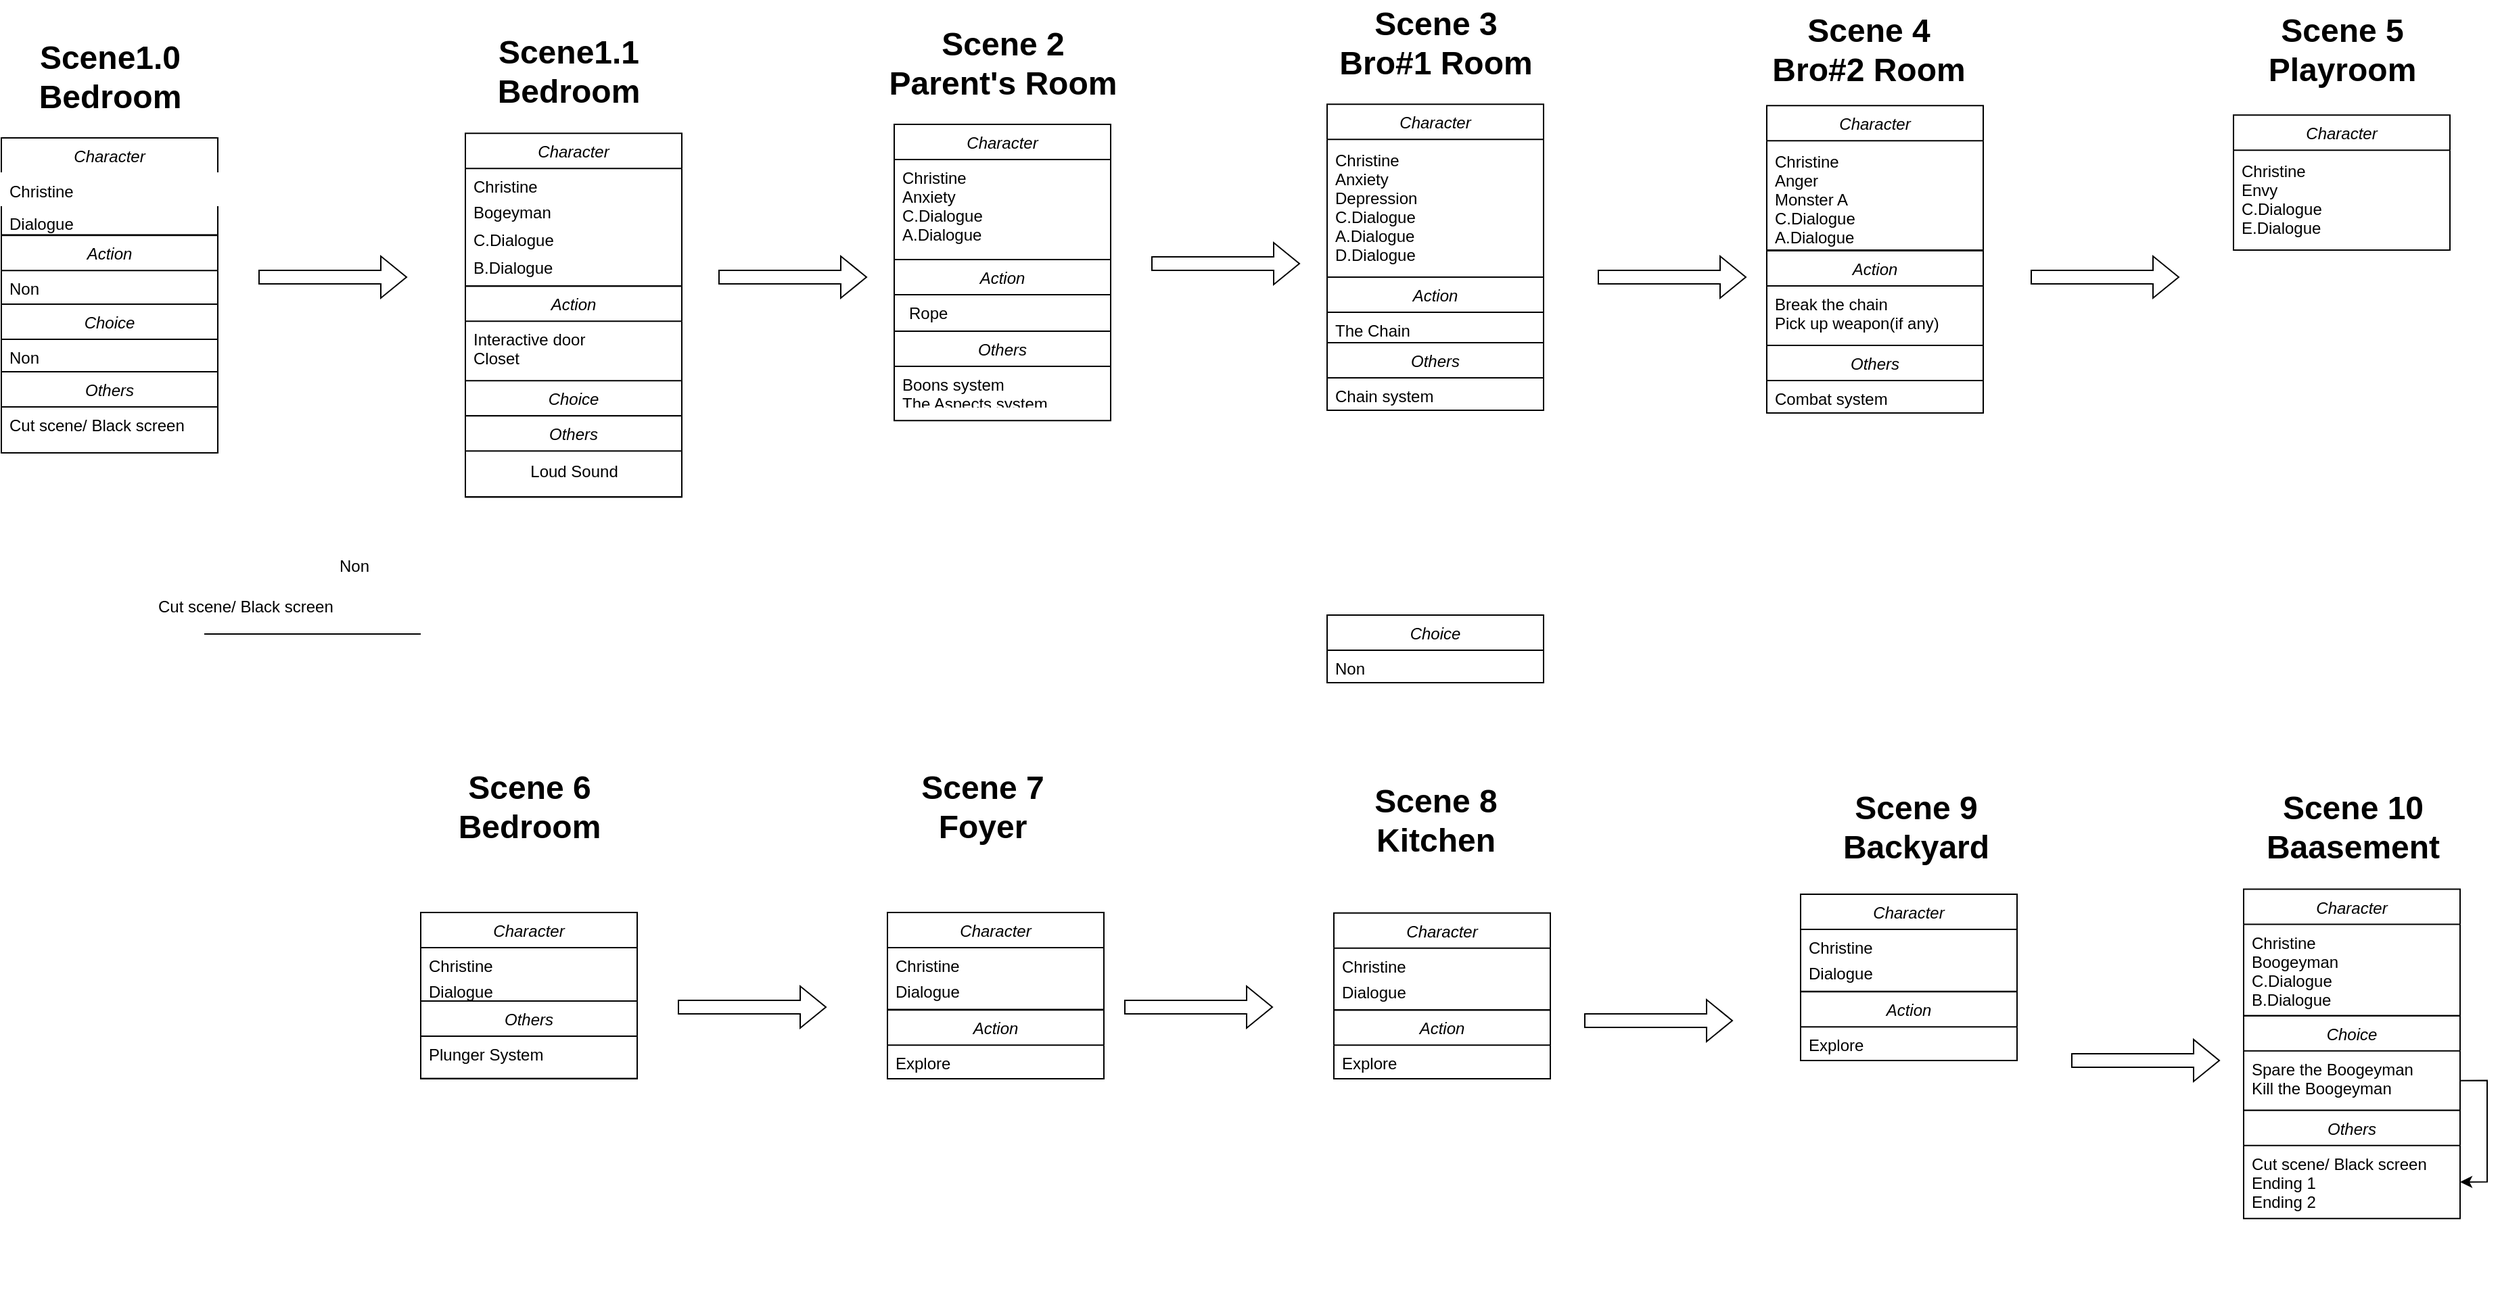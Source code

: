 <mxfile version="24.7.8">
  <diagram id="C5RBs43oDa-KdzZeNtuy" name="Page-1">
    <mxGraphModel dx="701" dy="788" grid="1" gridSize="10" guides="1" tooltips="1" connect="1" arrows="1" fold="1" page="1" pageScale="1" pageWidth="827" pageHeight="1169" math="0" shadow="0">
      <root>
        <mxCell id="WIyWlLk6GJQsqaUBKTNV-0" />
        <mxCell id="WIyWlLk6GJQsqaUBKTNV-1" parent="WIyWlLk6GJQsqaUBKTNV-0" />
        <mxCell id="zkfFHV4jXpPFQw0GAbJ--5" value="Cut scene/ Black screen" style="text;align=left;verticalAlign=top;spacingLeft=4;spacingRight=4;overflow=hidden;rotatable=0;points=[[0,0.5],[1,0.5]];portConstraint=eastwest;" parent="WIyWlLk6GJQsqaUBKTNV-1" vertex="1">
          <mxGeometry x="200" y="469.997" width="160" height="20.526" as="geometry" />
        </mxCell>
        <mxCell id="IV8aBeKRbiJjnjvhJkMw-33" value="Non" style="text;align=left;verticalAlign=top;spacingLeft=4;spacingRight=4;overflow=hidden;rotatable=0;points=[[0,0.5],[1,0.5]];portConstraint=eastwest;" vertex="1" parent="WIyWlLk6GJQsqaUBKTNV-1">
          <mxGeometry x="334" y="440" width="160" height="18.947" as="geometry" />
        </mxCell>
        <mxCell id="IV8aBeKRbiJjnjvhJkMw-34" value="" style="line;html=1;strokeWidth=1;align=left;verticalAlign=middle;spacingTop=-1;spacingLeft=3;spacingRight=3;rotatable=0;labelPosition=right;points=[];portConstraint=eastwest;" vertex="1" parent="WIyWlLk6GJQsqaUBKTNV-1">
          <mxGeometry x="240" y="500" width="160" height="8" as="geometry" />
        </mxCell>
        <mxCell id="IV8aBeKRbiJjnjvhJkMw-39" value="" style="group" vertex="1" connectable="0" parent="WIyWlLk6GJQsqaUBKTNV-1">
          <mxGeometry x="90" y="60" width="310" height="416" as="geometry" />
        </mxCell>
        <mxCell id="IV8aBeKRbiJjnjvhJkMw-16" value="" style="shape=flexArrow;endArrow=classic;html=1;rounded=0;" edge="1" parent="IV8aBeKRbiJjnjvhJkMw-39">
          <mxGeometry width="50" height="50" relative="1" as="geometry">
            <mxPoint x="190" y="180" as="sourcePoint" />
            <mxPoint x="300" y="180" as="targetPoint" />
          </mxGeometry>
        </mxCell>
        <mxCell id="IV8aBeKRbiJjnjvhJkMw-38" value="" style="group" vertex="1" connectable="0" parent="IV8aBeKRbiJjnjvhJkMw-39">
          <mxGeometry width="160" height="416" as="geometry" />
        </mxCell>
        <mxCell id="IV8aBeKRbiJjnjvhJkMw-27" value="Action" style="swimlane;fontStyle=2;align=center;verticalAlign=top;childLayout=stackLayout;horizontal=1;startSize=26;horizontalStack=0;resizeParent=1;resizeLast=0;collapsible=1;marginBottom=0;rounded=0;shadow=0;strokeWidth=1;" vertex="1" parent="IV8aBeKRbiJjnjvhJkMw-38">
          <mxGeometry y="149.11" width="160" height="50.89" as="geometry">
            <mxRectangle y="100" width="160" height="26" as="alternateBounds" />
          </mxGeometry>
        </mxCell>
        <mxCell id="IV8aBeKRbiJjnjvhJkMw-28" value="Non" style="text;align=left;verticalAlign=top;spacingLeft=4;spacingRight=4;overflow=hidden;rotatable=0;points=[[0,0.5],[1,0.5]];portConstraint=eastwest;" vertex="1" parent="IV8aBeKRbiJjnjvhJkMw-27">
          <mxGeometry y="26" width="160" height="18.947" as="geometry" />
        </mxCell>
        <mxCell id="IV8aBeKRbiJjnjvhJkMw-1" value="" style="group" vertex="1" connectable="0" parent="IV8aBeKRbiJjnjvhJkMw-38">
          <mxGeometry width="160" height="416" as="geometry" />
        </mxCell>
        <mxCell id="IV8aBeKRbiJjnjvhJkMw-0" value="Scene1.0&lt;div&gt;Bedroom&lt;/div&gt;" style="text;strokeColor=none;fillColor=none;html=1;fontSize=24;fontStyle=1;verticalAlign=middle;align=center;" vertex="1" parent="IV8aBeKRbiJjnjvhJkMw-1">
          <mxGeometry x="5" width="150" height="63.158" as="geometry" />
        </mxCell>
        <mxCell id="IV8aBeKRbiJjnjvhJkMw-37" value="" style="group" vertex="1" connectable="0" parent="IV8aBeKRbiJjnjvhJkMw-1">
          <mxGeometry y="78.95" width="160" height="231.05" as="geometry" />
        </mxCell>
        <mxCell id="IV8aBeKRbiJjnjvhJkMw-30" value="Choice" style="swimlane;fontStyle=2;align=center;verticalAlign=top;childLayout=stackLayout;horizontal=1;startSize=26;horizontalStack=0;resizeParent=1;resizeLast=0;collapsible=1;marginBottom=0;rounded=0;shadow=0;strokeWidth=1;" vertex="1" parent="IV8aBeKRbiJjnjvhJkMw-37">
          <mxGeometry y="121.05" width="160" height="50" as="geometry">
            <mxRectangle y="200" width="160" height="26" as="alternateBounds" />
          </mxGeometry>
        </mxCell>
        <mxCell id="IV8aBeKRbiJjnjvhJkMw-31" value="Non" style="text;align=left;verticalAlign=top;spacingLeft=4;spacingRight=4;overflow=hidden;rotatable=0;points=[[0,0.5],[1,0.5]];portConstraint=eastwest;" vertex="1" parent="IV8aBeKRbiJjnjvhJkMw-30">
          <mxGeometry y="26" width="160" height="18.947" as="geometry" />
        </mxCell>
        <mxCell id="IV8aBeKRbiJjnjvhJkMw-21" value="Others" style="swimlane;fontStyle=2;align=center;verticalAlign=top;childLayout=stackLayout;horizontal=1;startSize=26;horizontalStack=0;resizeParent=1;resizeLast=0;collapsible=1;marginBottom=0;rounded=0;shadow=0;strokeWidth=1;" vertex="1" parent="IV8aBeKRbiJjnjvhJkMw-37">
          <mxGeometry y="171.05" width="160" height="60" as="geometry">
            <mxRectangle y="100" width="160" height="26" as="alternateBounds" />
          </mxGeometry>
        </mxCell>
        <mxCell id="IV8aBeKRbiJjnjvhJkMw-25" value="Cut scene/ Black screen" style="text;align=left;verticalAlign=top;spacingLeft=4;spacingRight=4;overflow=hidden;rotatable=0;points=[[0,0.5],[1,0.5]];portConstraint=eastwest;" vertex="1" parent="IV8aBeKRbiJjnjvhJkMw-21">
          <mxGeometry y="26" width="160" height="26" as="geometry" />
        </mxCell>
        <mxCell id="zkfFHV4jXpPFQw0GAbJ--2" value="Dialogue" style="text;align=left;verticalAlign=top;spacingLeft=4;spacingRight=4;overflow=hidden;rotatable=0;points=[[0,0.5],[1,0.5]];portConstraint=eastwest;rounded=0;shadow=0;html=0;" parent="IV8aBeKRbiJjnjvhJkMw-37" vertex="1">
          <mxGeometry y="48.05" width="160" height="20.526" as="geometry" />
        </mxCell>
        <mxCell id="zkfFHV4jXpPFQw0GAbJ--0" value="Character" style="swimlane;fontStyle=2;align=center;verticalAlign=top;childLayout=stackLayout;horizontal=1;startSize=26;horizontalStack=0;resizeParent=1;resizeLast=0;collapsible=1;marginBottom=0;rounded=0;shadow=0;strokeWidth=1;" parent="IV8aBeKRbiJjnjvhJkMw-1" vertex="1">
          <mxGeometry y="77.0" width="160" height="71.789" as="geometry">
            <mxRectangle y="100" width="160" height="26" as="alternateBounds" />
          </mxGeometry>
        </mxCell>
        <mxCell id="zkfFHV4jXpPFQw0GAbJ--1" value="Christine" style="text;align=left;verticalAlign=top;spacingLeft=4;spacingRight=4;overflow=hidden;rotatable=0;points=[[0,0.5],[1,0.5]];portConstraint=eastwest;strokeColor=#FFFFFF;" parent="zkfFHV4jXpPFQw0GAbJ--0" vertex="1">
          <mxGeometry y="26" width="160" height="24" as="geometry" />
        </mxCell>
        <mxCell id="IV8aBeKRbiJjnjvhJkMw-40" value="" style="group" vertex="1" connectable="0" parent="WIyWlLk6GJQsqaUBKTNV-1">
          <mxGeometry x="420" y="60.0" width="490" height="470" as="geometry" />
        </mxCell>
        <mxCell id="IV8aBeKRbiJjnjvhJkMw-41" value="" style="shape=flexArrow;endArrow=classic;html=1;rounded=0;" edge="1" parent="IV8aBeKRbiJjnjvhJkMw-40">
          <mxGeometry width="50" height="50" relative="1" as="geometry">
            <mxPoint x="200" y="180" as="sourcePoint" />
            <mxPoint x="310" y="180" as="targetPoint" />
          </mxGeometry>
        </mxCell>
        <mxCell id="IV8aBeKRbiJjnjvhJkMw-42" value="" style="group" vertex="1" connectable="0" parent="IV8aBeKRbiJjnjvhJkMw-40">
          <mxGeometry x="9" y="-3.42" width="171" height="416" as="geometry" />
        </mxCell>
        <mxCell id="IV8aBeKRbiJjnjvhJkMw-45" value="" style="group" vertex="1" connectable="0" parent="IV8aBeKRbiJjnjvhJkMw-42">
          <mxGeometry width="171" height="416" as="geometry" />
        </mxCell>
        <mxCell id="IV8aBeKRbiJjnjvhJkMw-46" value="Scene1.1&lt;div&gt;Bedroom&lt;/div&gt;" style="text;strokeColor=none;fillColor=none;html=1;fontSize=24;fontStyle=1;verticalAlign=middle;align=center;" vertex="1" parent="IV8aBeKRbiJjnjvhJkMw-45">
          <mxGeometry x="5" width="150" height="63.158" as="geometry" />
        </mxCell>
        <mxCell id="IV8aBeKRbiJjnjvhJkMw-47" value="" style="group" vertex="1" connectable="0" parent="IV8aBeKRbiJjnjvhJkMw-45">
          <mxGeometry x="4" y="100" width="161" height="280.08" as="geometry" />
        </mxCell>
        <mxCell id="IV8aBeKRbiJjnjvhJkMw-43" value="Action" style="swimlane;fontStyle=2;align=center;verticalAlign=top;childLayout=stackLayout;horizontal=1;startSize=26;horizontalStack=0;resizeParent=1;resizeLast=0;collapsible=1;marginBottom=0;rounded=0;shadow=0;strokeWidth=1;" vertex="1" parent="IV8aBeKRbiJjnjvhJkMw-47">
          <mxGeometry y="90.08" width="160" height="156" as="geometry">
            <mxRectangle y="100" width="160" height="26" as="alternateBounds" />
          </mxGeometry>
        </mxCell>
        <mxCell id="IV8aBeKRbiJjnjvhJkMw-44" value="Interactive door&#xa;Closet" style="text;align=left;verticalAlign=top;spacingLeft=4;spacingRight=4;overflow=hidden;rotatable=0;points=[[0,0.5],[1,0.5]];portConstraint=eastwest;" vertex="1" parent="IV8aBeKRbiJjnjvhJkMw-43">
          <mxGeometry y="26" width="160" height="44" as="geometry" />
        </mxCell>
        <mxCell id="IV8aBeKRbiJjnjvhJkMw-48" value="Choice" style="swimlane;fontStyle=2;align=center;verticalAlign=top;childLayout=stackLayout;horizontal=1;startSize=26;horizontalStack=0;resizeParent=1;resizeLast=0;collapsible=1;marginBottom=0;rounded=0;shadow=0;strokeWidth=1;" vertex="1" collapsed="1" parent="IV8aBeKRbiJjnjvhJkMw-43">
          <mxGeometry y="70" width="160" height="26" as="geometry">
            <mxRectangle y="90" width="160" height="60" as="alternateBounds" />
          </mxGeometry>
        </mxCell>
        <mxCell id="IV8aBeKRbiJjnjvhJkMw-50" value="Others" style="swimlane;fontStyle=2;align=center;verticalAlign=top;childLayout=stackLayout;horizontal=1;startSize=26;horizontalStack=0;resizeParent=1;resizeLast=0;collapsible=1;marginBottom=0;rounded=0;shadow=0;strokeWidth=1;" vertex="1" parent="IV8aBeKRbiJjnjvhJkMw-43">
          <mxGeometry y="96" width="160" height="60" as="geometry">
            <mxRectangle x="620" y="442.58" width="160" height="34" as="alternateBounds" />
          </mxGeometry>
        </mxCell>
        <mxCell id="IV8aBeKRbiJjnjvhJkMw-508" value="Loud Sound" style="text;html=1;align=center;verticalAlign=middle;resizable=0;points=[];autosize=1;strokeColor=none;fillColor=none;" vertex="1" parent="IV8aBeKRbiJjnjvhJkMw-50">
          <mxGeometry y="26" width="160" height="30" as="geometry" />
        </mxCell>
        <mxCell id="IV8aBeKRbiJjnjvhJkMw-52" value="Character" style="swimlane;fontStyle=2;align=center;verticalAlign=top;childLayout=stackLayout;horizontal=1;startSize=26;horizontalStack=0;resizeParent=1;resizeLast=0;collapsible=1;marginBottom=0;rounded=0;shadow=0;strokeWidth=1;" vertex="1" parent="IV8aBeKRbiJjnjvhJkMw-45">
          <mxGeometry x="4" y="77" width="160" height="113" as="geometry">
            <mxRectangle y="100" width="160" height="26" as="alternateBounds" />
          </mxGeometry>
        </mxCell>
        <mxCell id="IV8aBeKRbiJjnjvhJkMw-53" value="Christine" style="text;align=left;verticalAlign=top;spacingLeft=4;spacingRight=4;overflow=hidden;rotatable=0;points=[[0,0.5],[1,0.5]];portConstraint=eastwest;" vertex="1" parent="IV8aBeKRbiJjnjvhJkMw-52">
          <mxGeometry y="26" width="160" height="18.947" as="geometry" />
        </mxCell>
        <mxCell id="IV8aBeKRbiJjnjvhJkMw-55" value="Bogeyman" style="text;align=left;verticalAlign=top;spacingLeft=4;spacingRight=4;overflow=hidden;rotatable=0;points=[[0,0.5],[1,0.5]];portConstraint=eastwest;rounded=0;shadow=0;html=0;" vertex="1" parent="IV8aBeKRbiJjnjvhJkMw-52">
          <mxGeometry y="44.947" width="160" height="20.526" as="geometry" />
        </mxCell>
        <mxCell id="IV8aBeKRbiJjnjvhJkMw-54" value="C.Dialogue" style="text;align=left;verticalAlign=top;spacingLeft=4;spacingRight=4;overflow=hidden;rotatable=0;points=[[0,0.5],[1,0.5]];portConstraint=eastwest;rounded=0;shadow=0;html=0;" vertex="1" parent="IV8aBeKRbiJjnjvhJkMw-52">
          <mxGeometry y="65.474" width="160" height="20.526" as="geometry" />
        </mxCell>
        <mxCell id="IV8aBeKRbiJjnjvhJkMw-56" value="B.Dialogue" style="text;align=left;verticalAlign=top;spacingLeft=4;spacingRight=4;overflow=hidden;rotatable=0;points=[[0,0.5],[1,0.5]];portConstraint=eastwest;rounded=0;shadow=0;html=0;" vertex="1" parent="IV8aBeKRbiJjnjvhJkMw-52">
          <mxGeometry y="86" width="160" height="20.526" as="geometry" />
        </mxCell>
        <mxCell id="IV8aBeKRbiJjnjvhJkMw-349" value="Action" style="swimlane;fontStyle=2;align=center;verticalAlign=top;childLayout=stackLayout;horizontal=1;startSize=26;horizontalStack=0;resizeParent=1;resizeLast=0;collapsible=1;marginBottom=0;rounded=0;shadow=0;strokeWidth=1;" vertex="1" parent="IV8aBeKRbiJjnjvhJkMw-40">
          <mxGeometry x="330" y="167" width="160" height="53" as="geometry">
            <mxRectangle y="100" width="160" height="26" as="alternateBounds" />
          </mxGeometry>
        </mxCell>
        <mxCell id="IV8aBeKRbiJjnjvhJkMw-352" value="" style="group" vertex="1" connectable="0" parent="IV8aBeKRbiJjnjvhJkMw-349">
          <mxGeometry y="26" width="160" height="24" as="geometry" />
        </mxCell>
        <mxCell id="IV8aBeKRbiJjnjvhJkMw-518" value="Rope" style="text;align=left;verticalAlign=top;spacingLeft=4;spacingRight=4;overflow=hidden;rotatable=0;points=[[0,0.5],[1,0.5]];portConstraint=eastwest;rounded=0;shadow=0;html=0;" vertex="1" parent="IV8aBeKRbiJjnjvhJkMw-352">
          <mxGeometry x="5" y="-0.179" width="160" height="2.025" as="geometry" />
        </mxCell>
        <mxCell id="IV8aBeKRbiJjnjvhJkMw-355" value="Others" style="swimlane;fontStyle=2;align=center;verticalAlign=top;childLayout=stackLayout;horizontal=1;startSize=26;horizontalStack=0;resizeParent=1;resizeLast=0;collapsible=1;marginBottom=0;rounded=0;shadow=0;strokeWidth=1;" vertex="1" parent="IV8aBeKRbiJjnjvhJkMw-40">
          <mxGeometry x="330" y="220" width="160" height="66.09" as="geometry">
            <mxRectangle y="100" width="160" height="26" as="alternateBounds" />
          </mxGeometry>
        </mxCell>
        <mxCell id="IV8aBeKRbiJjnjvhJkMw-356" value="Boons system&#xa;The Aspects system" style="text;align=left;verticalAlign=top;spacingLeft=4;spacingRight=4;overflow=hidden;rotatable=0;points=[[0,0.5],[1,0.5]];portConstraint=eastwest;" vertex="1" parent="IV8aBeKRbiJjnjvhJkMw-355">
          <mxGeometry y="26" width="160" height="26.677" as="geometry" />
        </mxCell>
        <mxCell id="IV8aBeKRbiJjnjvhJkMw-348" value="" style="shape=flexArrow;endArrow=classic;html=1;rounded=0;" edge="1" parent="WIyWlLk6GJQsqaUBKTNV-1">
          <mxGeometry width="50" height="50" relative="1" as="geometry">
            <mxPoint x="940" y="230" as="sourcePoint" />
            <mxPoint x="1050" y="230" as="targetPoint" />
          </mxGeometry>
        </mxCell>
        <mxCell id="IV8aBeKRbiJjnjvhJkMw-351" value="Scene 2&lt;div&gt;Parent&#39;s Room&lt;/div&gt;" style="text;strokeColor=none;fillColor=none;html=1;fontSize=24;fontStyle=1;verticalAlign=middle;align=center;" vertex="1" parent="WIyWlLk6GJQsqaUBKTNV-1">
          <mxGeometry x="755" y="50" width="150" height="63.158" as="geometry" />
        </mxCell>
        <mxCell id="IV8aBeKRbiJjnjvhJkMw-357" value="Character" style="swimlane;fontStyle=2;align=center;verticalAlign=top;childLayout=stackLayout;horizontal=1;startSize=26;horizontalStack=0;resizeParent=1;resizeLast=0;collapsible=1;marginBottom=0;rounded=0;shadow=0;strokeWidth=1;" vertex="1" parent="WIyWlLk6GJQsqaUBKTNV-1">
          <mxGeometry x="750" y="127" width="160" height="100" as="geometry">
            <mxRectangle y="100" width="160" height="26" as="alternateBounds" />
          </mxGeometry>
        </mxCell>
        <mxCell id="IV8aBeKRbiJjnjvhJkMw-359" value="Christine&#xa;Anxiety&#xa;C.Dialogue&#xa;A.Dialogue" style="text;align=left;verticalAlign=top;spacingLeft=4;spacingRight=4;overflow=hidden;rotatable=0;points=[[0,0.5],[1,0.5]];portConstraint=eastwest;rounded=0;shadow=0;html=0;" vertex="1" parent="IV8aBeKRbiJjnjvhJkMw-357">
          <mxGeometry y="26" width="160" height="74" as="geometry" />
        </mxCell>
        <mxCell id="IV8aBeKRbiJjnjvhJkMw-360" value="" style="shape=flexArrow;endArrow=classic;html=1;rounded=0;" edge="1" parent="WIyWlLk6GJQsqaUBKTNV-1">
          <mxGeometry width="50" height="50" relative="1" as="geometry">
            <mxPoint x="1270" y="240" as="sourcePoint" />
            <mxPoint x="1380" y="240" as="targetPoint" />
          </mxGeometry>
        </mxCell>
        <mxCell id="IV8aBeKRbiJjnjvhJkMw-363" value="Scene 3&lt;div&gt;Bro#1 Room&lt;/div&gt;" style="text;strokeColor=none;fillColor=none;html=1;fontSize=24;fontStyle=1;verticalAlign=middle;align=center;" vertex="1" parent="WIyWlLk6GJQsqaUBKTNV-1">
          <mxGeometry x="1075" y="35.08" width="150" height="63.158" as="geometry" />
        </mxCell>
        <mxCell id="IV8aBeKRbiJjnjvhJkMw-364" value="" style="group" vertex="1" connectable="0" parent="WIyWlLk6GJQsqaUBKTNV-1">
          <mxGeometry x="1070" y="158.51" width="160" height="231.05" as="geometry" />
        </mxCell>
        <mxCell id="IV8aBeKRbiJjnjvhJkMw-367" value="Others" style="swimlane;fontStyle=2;align=center;verticalAlign=top;childLayout=stackLayout;horizontal=1;startSize=26;horizontalStack=0;resizeParent=1;resizeLast=0;collapsible=1;marginBottom=0;rounded=0;shadow=0;strokeWidth=1;" vertex="1" parent="IV8aBeKRbiJjnjvhJkMw-364">
          <mxGeometry y="130" width="160" height="50" as="geometry">
            <mxRectangle y="100" width="160" height="26" as="alternateBounds" />
          </mxGeometry>
        </mxCell>
        <mxCell id="IV8aBeKRbiJjnjvhJkMw-368" value="Chain system" style="text;align=left;verticalAlign=top;spacingLeft=4;spacingRight=4;overflow=hidden;rotatable=0;points=[[0,0.5],[1,0.5]];portConstraint=eastwest;" vertex="1" parent="IV8aBeKRbiJjnjvhJkMw-367">
          <mxGeometry y="26" width="160" height="24" as="geometry" />
        </mxCell>
        <mxCell id="IV8aBeKRbiJjnjvhJkMw-370" value="Christine&#xa;Anxiety&#xa;Depression&#xa;C.Dialogue&#xa;A.Dialogue&#xa;D.Dialogue&#xa;" style="text;align=left;verticalAlign=top;spacingLeft=4;spacingRight=4;overflow=hidden;rotatable=0;points=[[0,0.5],[1,0.5]];portConstraint=eastwest;" vertex="1" parent="IV8aBeKRbiJjnjvhJkMw-364">
          <mxGeometry y="-18.51" width="160" height="94" as="geometry" />
        </mxCell>
        <mxCell id="IV8aBeKRbiJjnjvhJkMw-361" value="Action" style="swimlane;fontStyle=2;align=center;verticalAlign=top;childLayout=stackLayout;horizontal=1;startSize=26;horizontalStack=0;resizeParent=1;resizeLast=0;collapsible=1;marginBottom=0;rounded=0;shadow=0;strokeWidth=1;" vertex="1" parent="IV8aBeKRbiJjnjvhJkMw-364">
          <mxGeometry y="81.49" width="160" height="48.51" as="geometry">
            <mxRectangle y="100" width="160" height="26" as="alternateBounds" />
          </mxGeometry>
        </mxCell>
        <mxCell id="IV8aBeKRbiJjnjvhJkMw-362" value="The Chain" style="text;align=left;verticalAlign=top;spacingLeft=4;spacingRight=4;overflow=hidden;rotatable=0;points=[[0,0.5],[1,0.5]];portConstraint=eastwest;" vertex="1" parent="IV8aBeKRbiJjnjvhJkMw-361">
          <mxGeometry y="26" width="160" height="18.947" as="geometry" />
        </mxCell>
        <mxCell id="IV8aBeKRbiJjnjvhJkMw-369" value="Character" style="swimlane;fontStyle=2;align=center;verticalAlign=top;childLayout=stackLayout;horizontal=1;startSize=26;horizontalStack=0;resizeParent=1;resizeLast=0;collapsible=1;marginBottom=0;rounded=0;shadow=0;strokeWidth=1;" vertex="1" parent="WIyWlLk6GJQsqaUBKTNV-1">
          <mxGeometry x="1070" y="112.08" width="160" height="127.92" as="geometry">
            <mxRectangle y="100" width="160" height="26" as="alternateBounds" />
          </mxGeometry>
        </mxCell>
        <mxCell id="IV8aBeKRbiJjnjvhJkMw-372" value="" style="shape=flexArrow;endArrow=classic;html=1;rounded=0;" edge="1" parent="WIyWlLk6GJQsqaUBKTNV-1">
          <mxGeometry width="50" height="50" relative="1" as="geometry">
            <mxPoint x="1590" y="240" as="sourcePoint" />
            <mxPoint x="1700" y="240" as="targetPoint" />
          </mxGeometry>
        </mxCell>
        <mxCell id="IV8aBeKRbiJjnjvhJkMw-375" value="Scene 4&lt;div&gt;Bro#2 Room&lt;/div&gt;" style="text;strokeColor=none;fillColor=none;html=1;fontSize=24;fontStyle=1;verticalAlign=middle;align=center;" vertex="1" parent="WIyWlLk6GJQsqaUBKTNV-1">
          <mxGeometry x="1395" y="40" width="150" height="63.158" as="geometry" />
        </mxCell>
        <mxCell id="IV8aBeKRbiJjnjvhJkMw-387" value="Scene 5&lt;div&gt;Playroom&lt;/div&gt;" style="text;strokeColor=none;fillColor=none;html=1;fontSize=24;fontStyle=1;verticalAlign=middle;align=center;" vertex="1" parent="WIyWlLk6GJQsqaUBKTNV-1">
          <mxGeometry x="1745" y="40" width="150" height="63.158" as="geometry" />
        </mxCell>
        <mxCell id="IV8aBeKRbiJjnjvhJkMw-396" value="" style="shape=flexArrow;endArrow=classic;html=1;rounded=0;" edge="1" parent="WIyWlLk6GJQsqaUBKTNV-1">
          <mxGeometry width="50" height="50" relative="1" as="geometry">
            <mxPoint x="590" y="780" as="sourcePoint" />
            <mxPoint x="700" y="780" as="targetPoint" />
          </mxGeometry>
        </mxCell>
        <mxCell id="IV8aBeKRbiJjnjvhJkMw-399" value="Scene 6&lt;div&gt;Bedroom&lt;/div&gt;" style="text;strokeColor=none;fillColor=none;html=1;fontSize=24;fontStyle=1;verticalAlign=middle;align=center;" vertex="1" parent="WIyWlLk6GJQsqaUBKTNV-1">
          <mxGeometry x="405" y="600" width="150" height="63.158" as="geometry" />
        </mxCell>
        <mxCell id="IV8aBeKRbiJjnjvhJkMw-405" value="Character" style="swimlane;fontStyle=2;align=center;verticalAlign=top;childLayout=stackLayout;horizontal=1;startSize=26;horizontalStack=0;resizeParent=1;resizeLast=0;collapsible=1;marginBottom=0;rounded=0;shadow=0;strokeWidth=1;" vertex="1" parent="WIyWlLk6GJQsqaUBKTNV-1">
          <mxGeometry x="400" y="710" width="160" height="122.877" as="geometry">
            <mxRectangle y="100" width="160" height="26" as="alternateBounds" />
          </mxGeometry>
        </mxCell>
        <mxCell id="IV8aBeKRbiJjnjvhJkMw-406" value="Christine" style="text;align=left;verticalAlign=top;spacingLeft=4;spacingRight=4;overflow=hidden;rotatable=0;points=[[0,0.5],[1,0.5]];portConstraint=eastwest;" vertex="1" parent="IV8aBeKRbiJjnjvhJkMw-405">
          <mxGeometry y="26" width="160" height="18.947" as="geometry" />
        </mxCell>
        <mxCell id="IV8aBeKRbiJjnjvhJkMw-407" value="Dialogue" style="text;align=left;verticalAlign=top;spacingLeft=4;spacingRight=4;overflow=hidden;rotatable=0;points=[[0,0.5],[1,0.5]];portConstraint=eastwest;rounded=0;shadow=0;html=0;" vertex="1" parent="IV8aBeKRbiJjnjvhJkMw-405">
          <mxGeometry y="44.947" width="160" height="20.526" as="geometry" />
        </mxCell>
        <mxCell id="IV8aBeKRbiJjnjvhJkMw-403" value="Others" style="swimlane;fontStyle=2;align=center;verticalAlign=top;childLayout=stackLayout;horizontal=1;startSize=26;horizontalStack=0;resizeParent=1;resizeLast=0;collapsible=1;marginBottom=0;rounded=0;shadow=0;strokeWidth=1;" vertex="1" parent="IV8aBeKRbiJjnjvhJkMw-405">
          <mxGeometry y="65.474" width="160" height="57.403" as="geometry">
            <mxRectangle y="100" width="160" height="26" as="alternateBounds" />
          </mxGeometry>
        </mxCell>
        <mxCell id="IV8aBeKRbiJjnjvhJkMw-404" value="Plunger System" style="text;align=left;verticalAlign=top;spacingLeft=4;spacingRight=4;overflow=hidden;rotatable=0;points=[[0,0.5],[1,0.5]];portConstraint=eastwest;" vertex="1" parent="IV8aBeKRbiJjnjvhJkMw-403">
          <mxGeometry y="26" width="160" height="22.961" as="geometry" />
        </mxCell>
        <mxCell id="IV8aBeKRbiJjnjvhJkMw-420" value="" style="shape=flexArrow;endArrow=classic;html=1;rounded=0;" edge="1" parent="WIyWlLk6GJQsqaUBKTNV-1">
          <mxGeometry width="50" height="50" relative="1" as="geometry">
            <mxPoint x="920" y="780" as="sourcePoint" />
            <mxPoint x="1030" y="780" as="targetPoint" />
          </mxGeometry>
        </mxCell>
        <mxCell id="IV8aBeKRbiJjnjvhJkMw-423" value="Scene 7&lt;div&gt;Foyer&lt;/div&gt;" style="text;strokeColor=none;fillColor=none;html=1;fontSize=24;fontStyle=1;verticalAlign=middle;align=center;" vertex="1" parent="WIyWlLk6GJQsqaUBKTNV-1">
          <mxGeometry x="740" y="600" width="150" height="63.158" as="geometry" />
        </mxCell>
        <mxCell id="IV8aBeKRbiJjnjvhJkMw-456" value="" style="shape=flexArrow;endArrow=classic;html=1;rounded=0;" edge="1" parent="WIyWlLk6GJQsqaUBKTNV-1">
          <mxGeometry width="50" height="50" relative="1" as="geometry">
            <mxPoint x="1260" y="790" as="sourcePoint" />
            <mxPoint x="1370" y="790" as="targetPoint" />
          </mxGeometry>
        </mxCell>
        <mxCell id="IV8aBeKRbiJjnjvhJkMw-459" value="Scene 8&lt;div&gt;Kitchen&lt;/div&gt;" style="text;strokeColor=none;fillColor=none;html=1;fontSize=24;fontStyle=1;verticalAlign=middle;align=center;" vertex="1" parent="WIyWlLk6GJQsqaUBKTNV-1">
          <mxGeometry x="1075" y="610" width="150" height="63.158" as="geometry" />
        </mxCell>
        <mxCell id="IV8aBeKRbiJjnjvhJkMw-468" value="" style="shape=flexArrow;endArrow=classic;html=1;rounded=0;" edge="1" parent="WIyWlLk6GJQsqaUBKTNV-1">
          <mxGeometry width="50" height="50" relative="1" as="geometry">
            <mxPoint x="1620" y="819.47" as="sourcePoint" />
            <mxPoint x="1730" y="819.47" as="targetPoint" />
          </mxGeometry>
        </mxCell>
        <mxCell id="IV8aBeKRbiJjnjvhJkMw-469" value="Action" style="swimlane;fontStyle=2;align=center;verticalAlign=top;childLayout=stackLayout;horizontal=1;startSize=26;horizontalStack=0;resizeParent=1;resizeLast=0;collapsible=1;marginBottom=0;rounded=0;shadow=0;strokeWidth=1;" vertex="1" parent="WIyWlLk6GJQsqaUBKTNV-1">
          <mxGeometry x="1420" y="768.66" width="160" height="50.89" as="geometry">
            <mxRectangle y="100" width="160" height="26" as="alternateBounds" />
          </mxGeometry>
        </mxCell>
        <mxCell id="IV8aBeKRbiJjnjvhJkMw-470" value="Explore" style="text;align=left;verticalAlign=top;spacingLeft=4;spacingRight=4;overflow=hidden;rotatable=0;points=[[0,0.5],[1,0.5]];portConstraint=eastwest;" vertex="1" parent="IV8aBeKRbiJjnjvhJkMw-469">
          <mxGeometry y="26" width="160" height="18.947" as="geometry" />
        </mxCell>
        <mxCell id="IV8aBeKRbiJjnjvhJkMw-471" value="Scene 9&lt;div&gt;Backyard&lt;/div&gt;" style="text;strokeColor=none;fillColor=none;html=1;fontSize=24;fontStyle=1;verticalAlign=middle;align=center;" vertex="1" parent="WIyWlLk6GJQsqaUBKTNV-1">
          <mxGeometry x="1430" y="615.79" width="150" height="63.158" as="geometry" />
        </mxCell>
        <mxCell id="IV8aBeKRbiJjnjvhJkMw-477" value="Character" style="swimlane;fontStyle=2;align=center;verticalAlign=top;childLayout=stackLayout;horizontal=1;startSize=26;horizontalStack=0;resizeParent=1;resizeLast=0;collapsible=1;marginBottom=0;rounded=0;shadow=0;strokeWidth=1;" vertex="1" parent="WIyWlLk6GJQsqaUBKTNV-1">
          <mxGeometry x="1420" y="696.55" width="160" height="71.789" as="geometry">
            <mxRectangle y="100" width="160" height="26" as="alternateBounds" />
          </mxGeometry>
        </mxCell>
        <mxCell id="IV8aBeKRbiJjnjvhJkMw-478" value="Christine" style="text;align=left;verticalAlign=top;spacingLeft=4;spacingRight=4;overflow=hidden;rotatable=0;points=[[0,0.5],[1,0.5]];portConstraint=eastwest;" vertex="1" parent="IV8aBeKRbiJjnjvhJkMw-477">
          <mxGeometry y="26" width="160" height="18.947" as="geometry" />
        </mxCell>
        <mxCell id="IV8aBeKRbiJjnjvhJkMw-479" value="Dialogue" style="text;align=left;verticalAlign=top;spacingLeft=4;spacingRight=4;overflow=hidden;rotatable=0;points=[[0,0.5],[1,0.5]];portConstraint=eastwest;rounded=0;shadow=0;html=0;" vertex="1" parent="IV8aBeKRbiJjnjvhJkMw-477">
          <mxGeometry y="44.947" width="160" height="20.526" as="geometry" />
        </mxCell>
        <mxCell id="IV8aBeKRbiJjnjvhJkMw-495" value="Scene 10&lt;div&gt;Baasement&lt;/div&gt;" style="text;strokeColor=none;fillColor=none;html=1;fontSize=24;fontStyle=1;verticalAlign=middle;align=center;" vertex="1" parent="WIyWlLk6GJQsqaUBKTNV-1">
          <mxGeometry x="1752.5" y="615.79" width="150" height="63.158" as="geometry" />
        </mxCell>
        <mxCell id="IV8aBeKRbiJjnjvhJkMw-496" value="" style="group" vertex="1" connectable="0" parent="WIyWlLk6GJQsqaUBKTNV-1">
          <mxGeometry x="1732.5" y="645.35" width="175" height="342.93" as="geometry" />
        </mxCell>
        <mxCell id="IV8aBeKRbiJjnjvhJkMw-497" value="Choice" style="swimlane;fontStyle=2;align=center;verticalAlign=top;childLayout=stackLayout;horizontal=1;startSize=26;horizontalStack=0;resizeParent=1;resizeLast=0;collapsible=1;marginBottom=0;rounded=0;shadow=0;strokeWidth=1;" vertex="1" parent="IV8aBeKRbiJjnjvhJkMw-496">
          <mxGeometry x="15" y="140.97" width="160" height="70" as="geometry">
            <mxRectangle y="200" width="160" height="26" as="alternateBounds" />
          </mxGeometry>
        </mxCell>
        <mxCell id="IV8aBeKRbiJjnjvhJkMw-526" value="Spare the Boogeyman&#xa;Kill the Boogeyman" style="text;align=left;verticalAlign=top;spacingLeft=4;spacingRight=4;overflow=hidden;rotatable=0;points=[[0,0.5],[1,0.5]];portConstraint=eastwest;" vertex="1" parent="IV8aBeKRbiJjnjvhJkMw-497">
          <mxGeometry y="26" width="160" height="44" as="geometry" />
        </mxCell>
        <mxCell id="IV8aBeKRbiJjnjvhJkMw-499" value="Others" style="swimlane;fontStyle=2;align=center;verticalAlign=top;childLayout=stackLayout;horizontal=1;startSize=26;horizontalStack=0;resizeParent=1;resizeLast=0;collapsible=1;marginBottom=0;rounded=0;shadow=0;strokeWidth=1;" vertex="1" parent="IV8aBeKRbiJjnjvhJkMw-496">
          <mxGeometry x="15" y="210.97" width="160" height="80" as="geometry">
            <mxRectangle y="100" width="160" height="26" as="alternateBounds" />
          </mxGeometry>
        </mxCell>
        <mxCell id="IV8aBeKRbiJjnjvhJkMw-500" value="Cut scene/ Black screen&#xa;Ending 1&#xa;Ending 2" style="text;align=left;verticalAlign=top;spacingLeft=4;spacingRight=4;overflow=hidden;rotatable=0;points=[[0,0.5],[1,0.5]];portConstraint=eastwest;" vertex="1" parent="IV8aBeKRbiJjnjvhJkMw-499">
          <mxGeometry y="26" width="160" height="54" as="geometry" />
        </mxCell>
        <mxCell id="IV8aBeKRbiJjnjvhJkMw-528" style="edgeStyle=orthogonalEdgeStyle;rounded=0;orthogonalLoop=1;jettySize=auto;html=1;exitX=1;exitY=0.5;exitDx=0;exitDy=0;entryX=1;entryY=0.5;entryDx=0;entryDy=0;" edge="1" parent="IV8aBeKRbiJjnjvhJkMw-496" source="IV8aBeKRbiJjnjvhJkMw-526" target="IV8aBeKRbiJjnjvhJkMw-500">
          <mxGeometry relative="1" as="geometry" />
        </mxCell>
        <mxCell id="IV8aBeKRbiJjnjvhJkMw-501" value="Character" style="swimlane;fontStyle=2;align=center;verticalAlign=top;childLayout=stackLayout;horizontal=1;startSize=26;horizontalStack=0;resizeParent=1;resizeLast=0;collapsible=1;marginBottom=0;rounded=0;shadow=0;strokeWidth=1;" vertex="1" parent="WIyWlLk6GJQsqaUBKTNV-1">
          <mxGeometry x="1747.5" y="692.79" width="160" height="93.53" as="geometry">
            <mxRectangle y="100" width="160" height="26" as="alternateBounds" />
          </mxGeometry>
        </mxCell>
        <mxCell id="IV8aBeKRbiJjnjvhJkMw-503" value="Christine&#xa;Boogeyman&#xa;C.Dialogue&#xa;B.Dialogue&#xa;" style="text;align=left;verticalAlign=top;spacingLeft=4;spacingRight=4;overflow=hidden;rotatable=0;points=[[0,0.5],[1,0.5]];portConstraint=eastwest;rounded=0;shadow=0;html=0;" vertex="1" parent="IV8aBeKRbiJjnjvhJkMw-501">
          <mxGeometry y="26" width="160" height="64" as="geometry" />
        </mxCell>
        <mxCell id="IV8aBeKRbiJjnjvhJkMw-365" value="Choice" style="swimlane;fontStyle=2;align=center;verticalAlign=top;childLayout=stackLayout;horizontal=1;startSize=26;horizontalStack=0;resizeParent=1;resizeLast=0;collapsible=1;marginBottom=0;rounded=0;shadow=0;strokeWidth=1;" vertex="1" parent="WIyWlLk6GJQsqaUBKTNV-1">
          <mxGeometry x="1070" y="490.0" width="160" height="50" as="geometry">
            <mxRectangle y="200" width="160" height="26" as="alternateBounds" />
          </mxGeometry>
        </mxCell>
        <mxCell id="IV8aBeKRbiJjnjvhJkMw-366" value="Non" style="text;align=left;verticalAlign=top;spacingLeft=4;spacingRight=4;overflow=hidden;rotatable=0;points=[[0,0.5],[1,0.5]];portConstraint=eastwest;" vertex="1" parent="IV8aBeKRbiJjnjvhJkMw-365">
          <mxGeometry y="26" width="160" height="18.947" as="geometry" />
        </mxCell>
        <mxCell id="IV8aBeKRbiJjnjvhJkMw-514" value="Christine&#xa;Anger&#xa;Monster A&#xa;C.Dialogue&#xa;A.Dialogue" style="text;align=left;verticalAlign=top;spacingLeft=4;spacingRight=4;overflow=hidden;rotatable=0;points=[[0,0.5],[1,0.5]];portConstraint=eastwest;" vertex="1" parent="WIyWlLk6GJQsqaUBKTNV-1">
          <mxGeometry x="1395" y="141.08" width="160" height="78.92" as="geometry" />
        </mxCell>
        <mxCell id="IV8aBeKRbiJjnjvhJkMw-515" value="Action" style="swimlane;fontStyle=2;align=center;verticalAlign=top;childLayout=stackLayout;horizontal=1;startSize=26;horizontalStack=0;resizeParent=1;resizeLast=0;collapsible=1;marginBottom=0;rounded=0;shadow=0;strokeWidth=1;" vertex="1" parent="WIyWlLk6GJQsqaUBKTNV-1">
          <mxGeometry x="1395" y="220.53" width="160" height="70" as="geometry">
            <mxRectangle y="100" width="160" height="26" as="alternateBounds" />
          </mxGeometry>
        </mxCell>
        <mxCell id="IV8aBeKRbiJjnjvhJkMw-516" value="Break the chain&#xa;Pick up weapon(if any)" style="text;align=left;verticalAlign=top;spacingLeft=4;spacingRight=4;overflow=hidden;rotatable=0;points=[[0,0.5],[1,0.5]];portConstraint=eastwest;" vertex="1" parent="IV8aBeKRbiJjnjvhJkMw-515">
          <mxGeometry y="26" width="160" height="44" as="geometry" />
        </mxCell>
        <mxCell id="IV8aBeKRbiJjnjvhJkMw-517" value="Character" style="swimlane;fontStyle=2;align=center;verticalAlign=top;childLayout=stackLayout;horizontal=1;startSize=26;horizontalStack=0;resizeParent=1;resizeLast=0;collapsible=1;marginBottom=0;rounded=0;shadow=0;strokeWidth=1;" vertex="1" parent="WIyWlLk6GJQsqaUBKTNV-1">
          <mxGeometry x="1395" y="113.16" width="160" height="106.84" as="geometry">
            <mxRectangle y="100" width="160" height="26" as="alternateBounds" />
          </mxGeometry>
        </mxCell>
        <mxCell id="IV8aBeKRbiJjnjvhJkMw-512" value="Others" style="swimlane;fontStyle=2;align=center;verticalAlign=top;childLayout=stackLayout;horizontal=1;startSize=26;horizontalStack=0;resizeParent=1;resizeLast=0;collapsible=1;marginBottom=0;rounded=0;shadow=0;strokeWidth=1;" vertex="1" parent="WIyWlLk6GJQsqaUBKTNV-1">
          <mxGeometry x="1395" y="290.527" width="160" height="50" as="geometry">
            <mxRectangle y="100" width="160" height="26" as="alternateBounds" />
          </mxGeometry>
        </mxCell>
        <mxCell id="IV8aBeKRbiJjnjvhJkMw-513" value="Combat system" style="text;align=left;verticalAlign=top;spacingLeft=4;spacingRight=4;overflow=hidden;rotatable=0;points=[[0,0.5],[1,0.5]];portConstraint=eastwest;" vertex="1" parent="IV8aBeKRbiJjnjvhJkMw-512">
          <mxGeometry y="26" width="160" height="24" as="geometry" />
        </mxCell>
        <mxCell id="IV8aBeKRbiJjnjvhJkMw-520" value="Christine&#xa;Envy&#xa;C.Dialogue&#xa;E.Dialogue" style="text;align=left;verticalAlign=top;spacingLeft=4;spacingRight=4;overflow=hidden;rotatable=0;points=[[0,0.5],[1,0.5]];portConstraint=eastwest;" vertex="1" parent="WIyWlLk6GJQsqaUBKTNV-1">
          <mxGeometry x="1740" y="148.08" width="160" height="61.92" as="geometry" />
        </mxCell>
        <mxCell id="IV8aBeKRbiJjnjvhJkMw-521" value="Character" style="swimlane;fontStyle=2;align=center;verticalAlign=top;childLayout=stackLayout;horizontal=1;startSize=26;horizontalStack=0;resizeParent=1;resizeLast=0;collapsible=1;marginBottom=0;rounded=0;shadow=0;strokeWidth=1;" vertex="1" parent="WIyWlLk6GJQsqaUBKTNV-1">
          <mxGeometry x="1740" y="120.16" width="160" height="99.84" as="geometry">
            <mxRectangle y="100" width="160" height="26" as="alternateBounds" />
          </mxGeometry>
        </mxCell>
        <mxCell id="IV8aBeKRbiJjnjvhJkMw-534" value="Action" style="swimlane;fontStyle=2;align=center;verticalAlign=top;childLayout=stackLayout;horizontal=1;startSize=26;horizontalStack=0;resizeParent=1;resizeLast=0;collapsible=1;marginBottom=0;rounded=0;shadow=0;strokeWidth=1;" vertex="1" parent="WIyWlLk6GJQsqaUBKTNV-1">
          <mxGeometry x="1075" y="782.11" width="160" height="50.89" as="geometry">
            <mxRectangle y="100" width="160" height="26" as="alternateBounds" />
          </mxGeometry>
        </mxCell>
        <mxCell id="IV8aBeKRbiJjnjvhJkMw-535" value="Explore" style="text;align=left;verticalAlign=top;spacingLeft=4;spacingRight=4;overflow=hidden;rotatable=0;points=[[0,0.5],[1,0.5]];portConstraint=eastwest;" vertex="1" parent="IV8aBeKRbiJjnjvhJkMw-534">
          <mxGeometry y="26" width="160" height="18.947" as="geometry" />
        </mxCell>
        <mxCell id="IV8aBeKRbiJjnjvhJkMw-536" value="Character" style="swimlane;fontStyle=2;align=center;verticalAlign=top;childLayout=stackLayout;horizontal=1;startSize=26;horizontalStack=0;resizeParent=1;resizeLast=0;collapsible=1;marginBottom=0;rounded=0;shadow=0;strokeWidth=1;" vertex="1" parent="WIyWlLk6GJQsqaUBKTNV-1">
          <mxGeometry x="1075" y="710.32" width="160" height="71.789" as="geometry">
            <mxRectangle y="100" width="160" height="26" as="alternateBounds" />
          </mxGeometry>
        </mxCell>
        <mxCell id="IV8aBeKRbiJjnjvhJkMw-537" value="Christine" style="text;align=left;verticalAlign=top;spacingLeft=4;spacingRight=4;overflow=hidden;rotatable=0;points=[[0,0.5],[1,0.5]];portConstraint=eastwest;" vertex="1" parent="IV8aBeKRbiJjnjvhJkMw-536">
          <mxGeometry y="26" width="160" height="18.947" as="geometry" />
        </mxCell>
        <mxCell id="IV8aBeKRbiJjnjvhJkMw-538" value="Dialogue" style="text;align=left;verticalAlign=top;spacingLeft=4;spacingRight=4;overflow=hidden;rotatable=0;points=[[0,0.5],[1,0.5]];portConstraint=eastwest;rounded=0;shadow=0;html=0;" vertex="1" parent="IV8aBeKRbiJjnjvhJkMw-536">
          <mxGeometry y="44.947" width="160" height="20.526" as="geometry" />
        </mxCell>
        <mxCell id="IV8aBeKRbiJjnjvhJkMw-539" value="Action" style="swimlane;fontStyle=2;align=center;verticalAlign=top;childLayout=stackLayout;horizontal=1;startSize=26;horizontalStack=0;resizeParent=1;resizeLast=0;collapsible=1;marginBottom=0;rounded=0;shadow=0;strokeWidth=1;" vertex="1" parent="WIyWlLk6GJQsqaUBKTNV-1">
          <mxGeometry x="745" y="782.11" width="160" height="50.89" as="geometry">
            <mxRectangle y="100" width="160" height="26" as="alternateBounds" />
          </mxGeometry>
        </mxCell>
        <mxCell id="IV8aBeKRbiJjnjvhJkMw-540" value="Explore" style="text;align=left;verticalAlign=top;spacingLeft=4;spacingRight=4;overflow=hidden;rotatable=0;points=[[0,0.5],[1,0.5]];portConstraint=eastwest;" vertex="1" parent="IV8aBeKRbiJjnjvhJkMw-539">
          <mxGeometry y="26" width="160" height="18.947" as="geometry" />
        </mxCell>
        <mxCell id="IV8aBeKRbiJjnjvhJkMw-541" value="Character" style="swimlane;fontStyle=2;align=center;verticalAlign=top;childLayout=stackLayout;horizontal=1;startSize=26;horizontalStack=0;resizeParent=1;resizeLast=0;collapsible=1;marginBottom=0;rounded=0;shadow=0;strokeWidth=1;" vertex="1" parent="WIyWlLk6GJQsqaUBKTNV-1">
          <mxGeometry x="745" y="710" width="160" height="71.789" as="geometry">
            <mxRectangle y="100" width="160" height="26" as="alternateBounds" />
          </mxGeometry>
        </mxCell>
        <mxCell id="IV8aBeKRbiJjnjvhJkMw-542" value="Christine" style="text;align=left;verticalAlign=top;spacingLeft=4;spacingRight=4;overflow=hidden;rotatable=0;points=[[0,0.5],[1,0.5]];portConstraint=eastwest;" vertex="1" parent="IV8aBeKRbiJjnjvhJkMw-541">
          <mxGeometry y="26" width="160" height="18.947" as="geometry" />
        </mxCell>
        <mxCell id="IV8aBeKRbiJjnjvhJkMw-543" value="Dialogue" style="text;align=left;verticalAlign=top;spacingLeft=4;spacingRight=4;overflow=hidden;rotatable=0;points=[[0,0.5],[1,0.5]];portConstraint=eastwest;rounded=0;shadow=0;html=0;" vertex="1" parent="IV8aBeKRbiJjnjvhJkMw-541">
          <mxGeometry y="44.947" width="160" height="20.526" as="geometry" />
        </mxCell>
      </root>
    </mxGraphModel>
  </diagram>
</mxfile>
